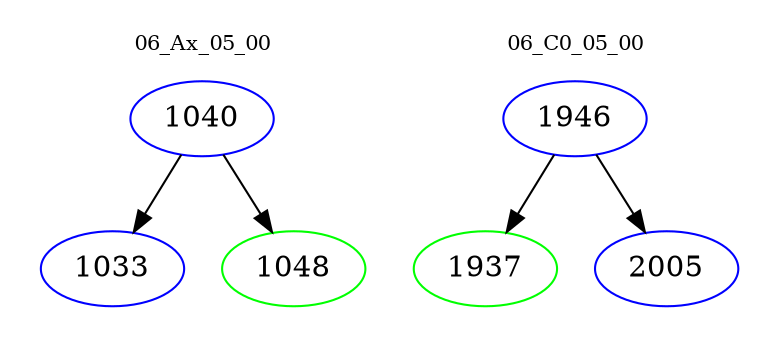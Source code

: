 digraph{
subgraph cluster_0 {
color = white
label = "06_Ax_05_00";
fontsize=10;
T0_1040 [label="1040", color="blue"]
T0_1040 -> T0_1033 [color="black"]
T0_1033 [label="1033", color="blue"]
T0_1040 -> T0_1048 [color="black"]
T0_1048 [label="1048", color="green"]
}
subgraph cluster_1 {
color = white
label = "06_C0_05_00";
fontsize=10;
T1_1946 [label="1946", color="blue"]
T1_1946 -> T1_1937 [color="black"]
T1_1937 [label="1937", color="green"]
T1_1946 -> T1_2005 [color="black"]
T1_2005 [label="2005", color="blue"]
}
}
